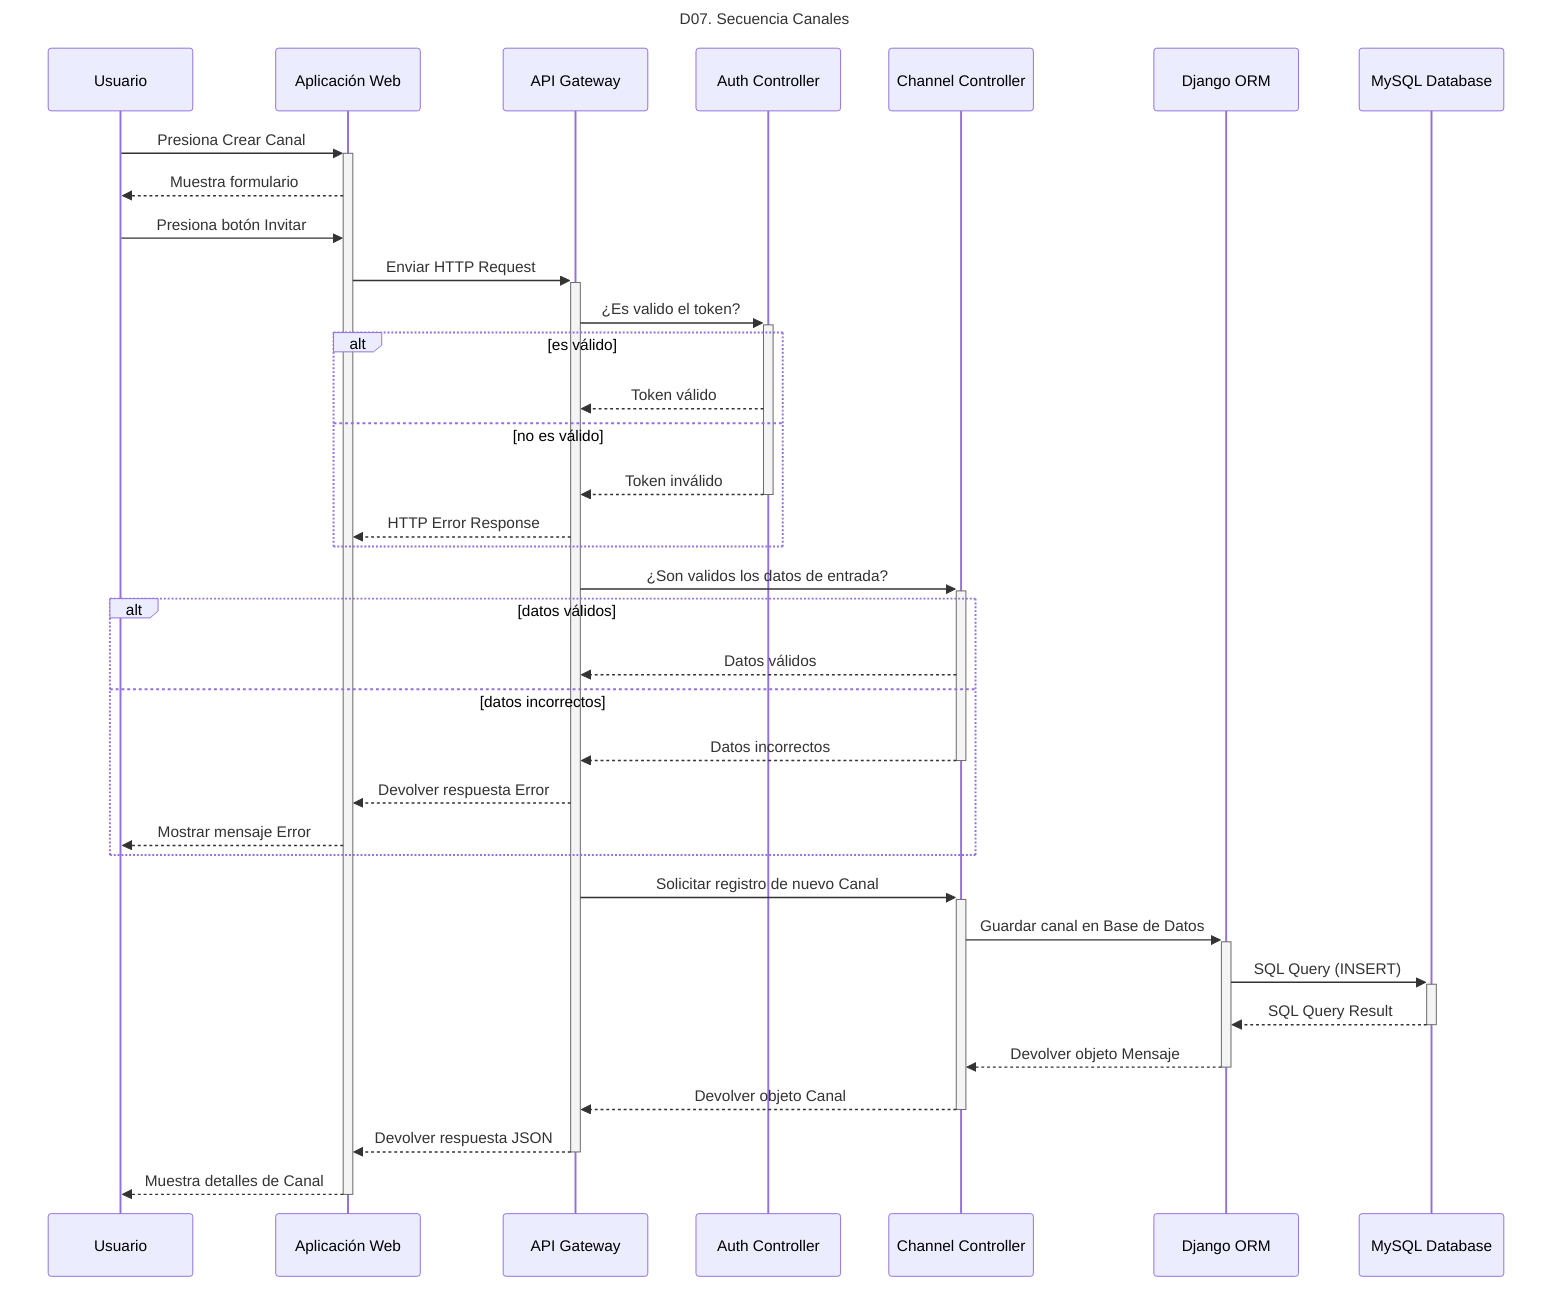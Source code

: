 sequenceDiagram
    Title: D07. Secuencia Canales
    participant User as Usuario
    participant WebApp as Aplicación Web
    participant API as API Gateway
    participant AuthC as Auth Controller
    participant ChannelC as Channel Controller
    participant DjangoORM as Django ORM
    participant MySQLDB as MySQL Database
    User->>+WebApp: Presiona Crear Canal
    WebApp-->>User: Muestra formulario
    User->>WebApp: Presiona botón Invitar
    WebApp->>+API: Enviar HTTP Request
    API->>+AuthC: ¿Es valido el token?
    alt es válido
        AuthC-->>API: Token válido   
    else no es válido
        AuthC-->>-API: Token inválido
        API-->>WebApp: HTTP Error Response
    end
    API->>+ChannelC: ¿Son validos los datos de entrada?
    alt datos válidos
        ChannelC-->>API: Datos válidos   
    else datos incorrectos
        ChannelC-->>-API: Datos incorrectos
        API-->>WebApp: Devolver respuesta Error
        WebApp-->>User: Mostrar mensaje Error
    end
    API->>+ChannelC: Solicitar registro de nuevo Canal
    ChannelC->>+DjangoORM: Guardar canal en Base de Datos
    DjangoORM->>+MySQLDB: SQL Query (INSERT)
    MySQLDB-->>-DjangoORM: SQL Query Result
    DjangoORM-->>-ChannelC: Devolver objeto Mensaje
    ChannelC-->>-API: Devolver objeto Canal
    API-->>-WebApp: Devolver respuesta JSON
    WebApp-->>-User: Muestra detalles de Canal